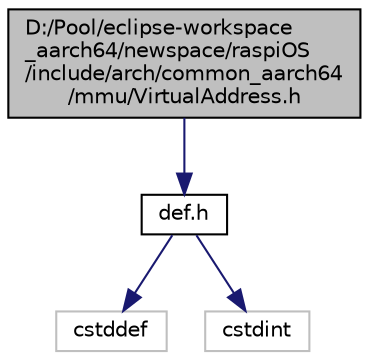 digraph "D:/Pool/eclipse-workspace_aarch64/newspace/raspiOS/include/arch/common_aarch64/mmu/VirtualAddress.h"
{
  edge [fontname="Helvetica",fontsize="10",labelfontname="Helvetica",labelfontsize="10"];
  node [fontname="Helvetica",fontsize="10",shape=record];
  Node128 [label="D:/Pool/eclipse-workspace\l_aarch64/newspace/raspiOS\l/include/arch/common_aarch64\l/mmu/VirtualAddress.h",height=0.2,width=0.4,color="black", fillcolor="grey75", style="filled", fontcolor="black"];
  Node128 -> Node129 [color="midnightblue",fontsize="10",style="solid",fontname="Helvetica"];
  Node129 [label="def.h",height=0.2,width=0.4,color="black", fillcolor="white", style="filled",URL="$d4/da4/def_8h.html"];
  Node129 -> Node130 [color="midnightblue",fontsize="10",style="solid",fontname="Helvetica"];
  Node130 [label="cstddef",height=0.2,width=0.4,color="grey75", fillcolor="white", style="filled"];
  Node129 -> Node131 [color="midnightblue",fontsize="10",style="solid",fontname="Helvetica"];
  Node131 [label="cstdint",height=0.2,width=0.4,color="grey75", fillcolor="white", style="filled"];
}
